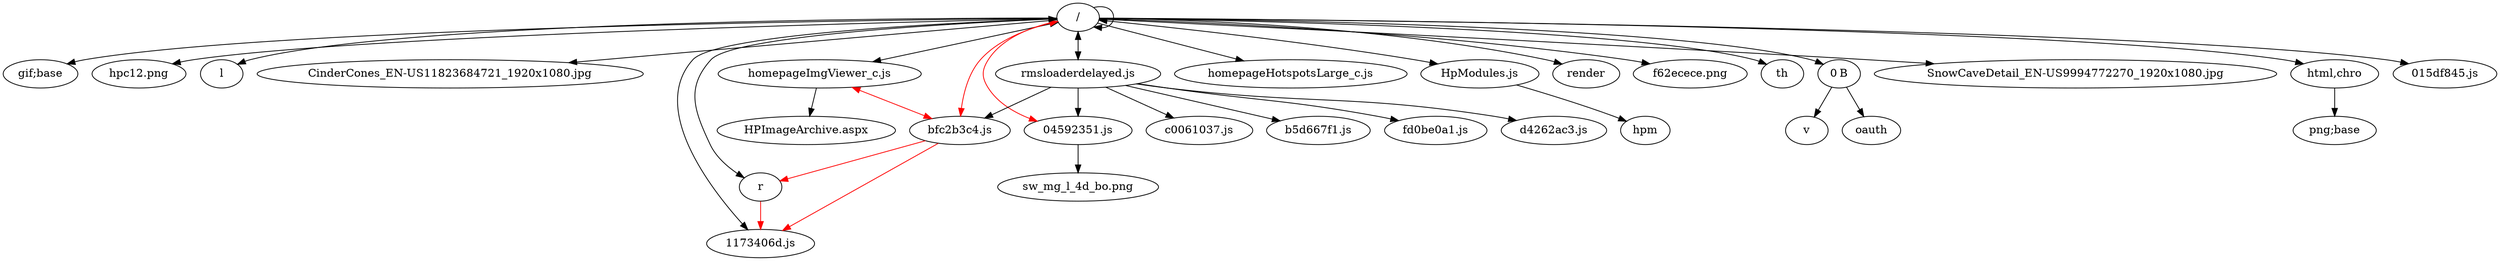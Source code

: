 strict digraph G {
ratio=compress;
concentrate=true;
"/" -> "/";
"/" -> "gif;base";
"/" -> "hpc12.png";
"/" -> "l";
"/" -> "CinderCones_EN-US11823684721_1920x1080.jpg";
"/" -> "homepageImgViewer_c.js";
"/" -> "homepageHotspotsLarge_c.js";
"/" -> "HpModules.js";
"homepageImgViewer_c.js" -> "HPImageArchive.aspx";
"HpModules.js" -> "hpm";
"/" -> "rmsloaderdelayed.js";
"rmsloaderdelayed.js" -> "bfc2b3c4.js";
"/" -> "render";
"rmsloaderdelayed.js" -> "04592351.js";
"rmsloaderdelayed.js" -> "b5d667f1.js";
"rmsloaderdelayed.js" -> "fd0be0a1.js";
"rmsloaderdelayed.js" -> "d4262ac3.js";
"rmsloaderdelayed.js" -> "c0061037.js";
"/" -> "1173406d.js";
"/" -> "f62ecece.png";
"/" -> "th";
"/" -> "th";
"/" -> "th";
"/" -> "th";
"/" -> "th";
"/" -> "th";
"/" -> "r";
"/" -> "th";
"/" -> "th";
"/" -> "th";
"/" -> "th";
"/" -> "th";
"/" -> "th";
"/" -> "th";
"/" -> "th";
"/" -> "th";
"/" -> "th";
"/" -> "th";
"/" -> "th";
"/" -> "th";
"04592351.js" -> "sw_mg_l_4d_bo.png";
"/" -> "th";
"/" -> "th";
"/" -> "th";
"0 B" -> "oauth";
"0 B" -> "v";
"/" -> "th";
"/" -> "th";
"/" -> "th";
"/" -> "SnowCaveDetail_EN-US9994772270_1920x1080.jpg";
"/" -> "l";
"html,chro" -> "png;base";
"/" -> "015df845.js";
"/" -> "html,chro";
"/" -> "0 B";
"/" -> "bfc2b3c4.js"[color=red];
"homepageImgViewer_c.js" -> "bfc2b3c4.js"[color=red];
"rmsloaderdelayed.js" -> "/"[color=red];
"bfc2b3c4.js" -> "/"[color=red];
"1173406d.js" -> "/"[color=red];
"r" -> "/"[color=red];
"/" -> "04592351.js"[color=red];
"homepageImgViewer_c.js" -> "/"[color=red];
"bfc2b3c4.js" -> "homepageImgViewer_c.js"[color=red];
"bfc2b3c4.js" -> "1173406d.js"[color=red];
"r" -> "1173406d.js"[color=red];
"bfc2b3c4.js" -> "r"[color=red];
"HpModules.js" -> "/"[color=red];
}
